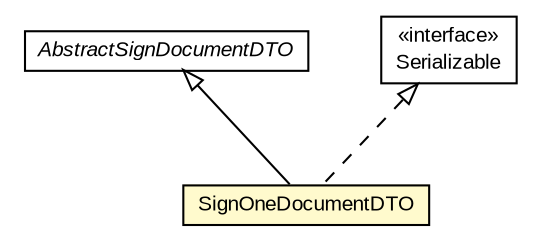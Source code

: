 #!/usr/local/bin/dot
#
# Class diagram 
# Generated by UMLGraph version R5_6-24-gf6e263 (http://www.umlgraph.org/)
#

digraph G {
	edge [fontname="arial",fontsize=10,labelfontname="arial",labelfontsize=10];
	node [fontname="arial",fontsize=10,shape=plaintext];
	nodesep=0.25;
	ranksep=0.5;
	// eu.europa.esig.dss.signature.SignOneDocumentDTO
	c605315 [label=<<table title="eu.europa.esig.dss.signature.SignOneDocumentDTO" border="0" cellborder="1" cellspacing="0" cellpadding="2" port="p" bgcolor="lemonChiffon" href="./SignOneDocumentDTO.html">
		<tr><td><table border="0" cellspacing="0" cellpadding="1">
<tr><td align="center" balign="center"> SignOneDocumentDTO </td></tr>
		</table></td></tr>
		</table>>, URL="./SignOneDocumentDTO.html", fontname="arial", fontcolor="black", fontsize=10.0];
	// eu.europa.esig.dss.signature.AbstractSignDocumentDTO
	c605322 [label=<<table title="eu.europa.esig.dss.signature.AbstractSignDocumentDTO" border="0" cellborder="1" cellspacing="0" cellpadding="2" port="p" href="./AbstractSignDocumentDTO.html">
		<tr><td><table border="0" cellspacing="0" cellpadding="1">
<tr><td align="center" balign="center"><font face="arial italic"> AbstractSignDocumentDTO </font></td></tr>
		</table></td></tr>
		</table>>, URL="./AbstractSignDocumentDTO.html", fontname="arial", fontcolor="black", fontsize=10.0];
	//eu.europa.esig.dss.signature.SignOneDocumentDTO extends eu.europa.esig.dss.signature.AbstractSignDocumentDTO
	c605322:p -> c605315:p [dir=back,arrowtail=empty];
	//eu.europa.esig.dss.signature.SignOneDocumentDTO implements java.io.Serializable
	c606123:p -> c605315:p [dir=back,arrowtail=empty,style=dashed];
	// java.io.Serializable
	c606123 [label=<<table title="java.io.Serializable" border="0" cellborder="1" cellspacing="0" cellpadding="2" port="p" href="http://java.sun.com/j2se/1.4.2/docs/api/java/io/Serializable.html">
		<tr><td><table border="0" cellspacing="0" cellpadding="1">
<tr><td align="center" balign="center"> &#171;interface&#187; </td></tr>
<tr><td align="center" balign="center"> Serializable </td></tr>
		</table></td></tr>
		</table>>, URL="http://java.sun.com/j2se/1.4.2/docs/api/java/io/Serializable.html", fontname="arial", fontcolor="black", fontsize=10.0];
}

